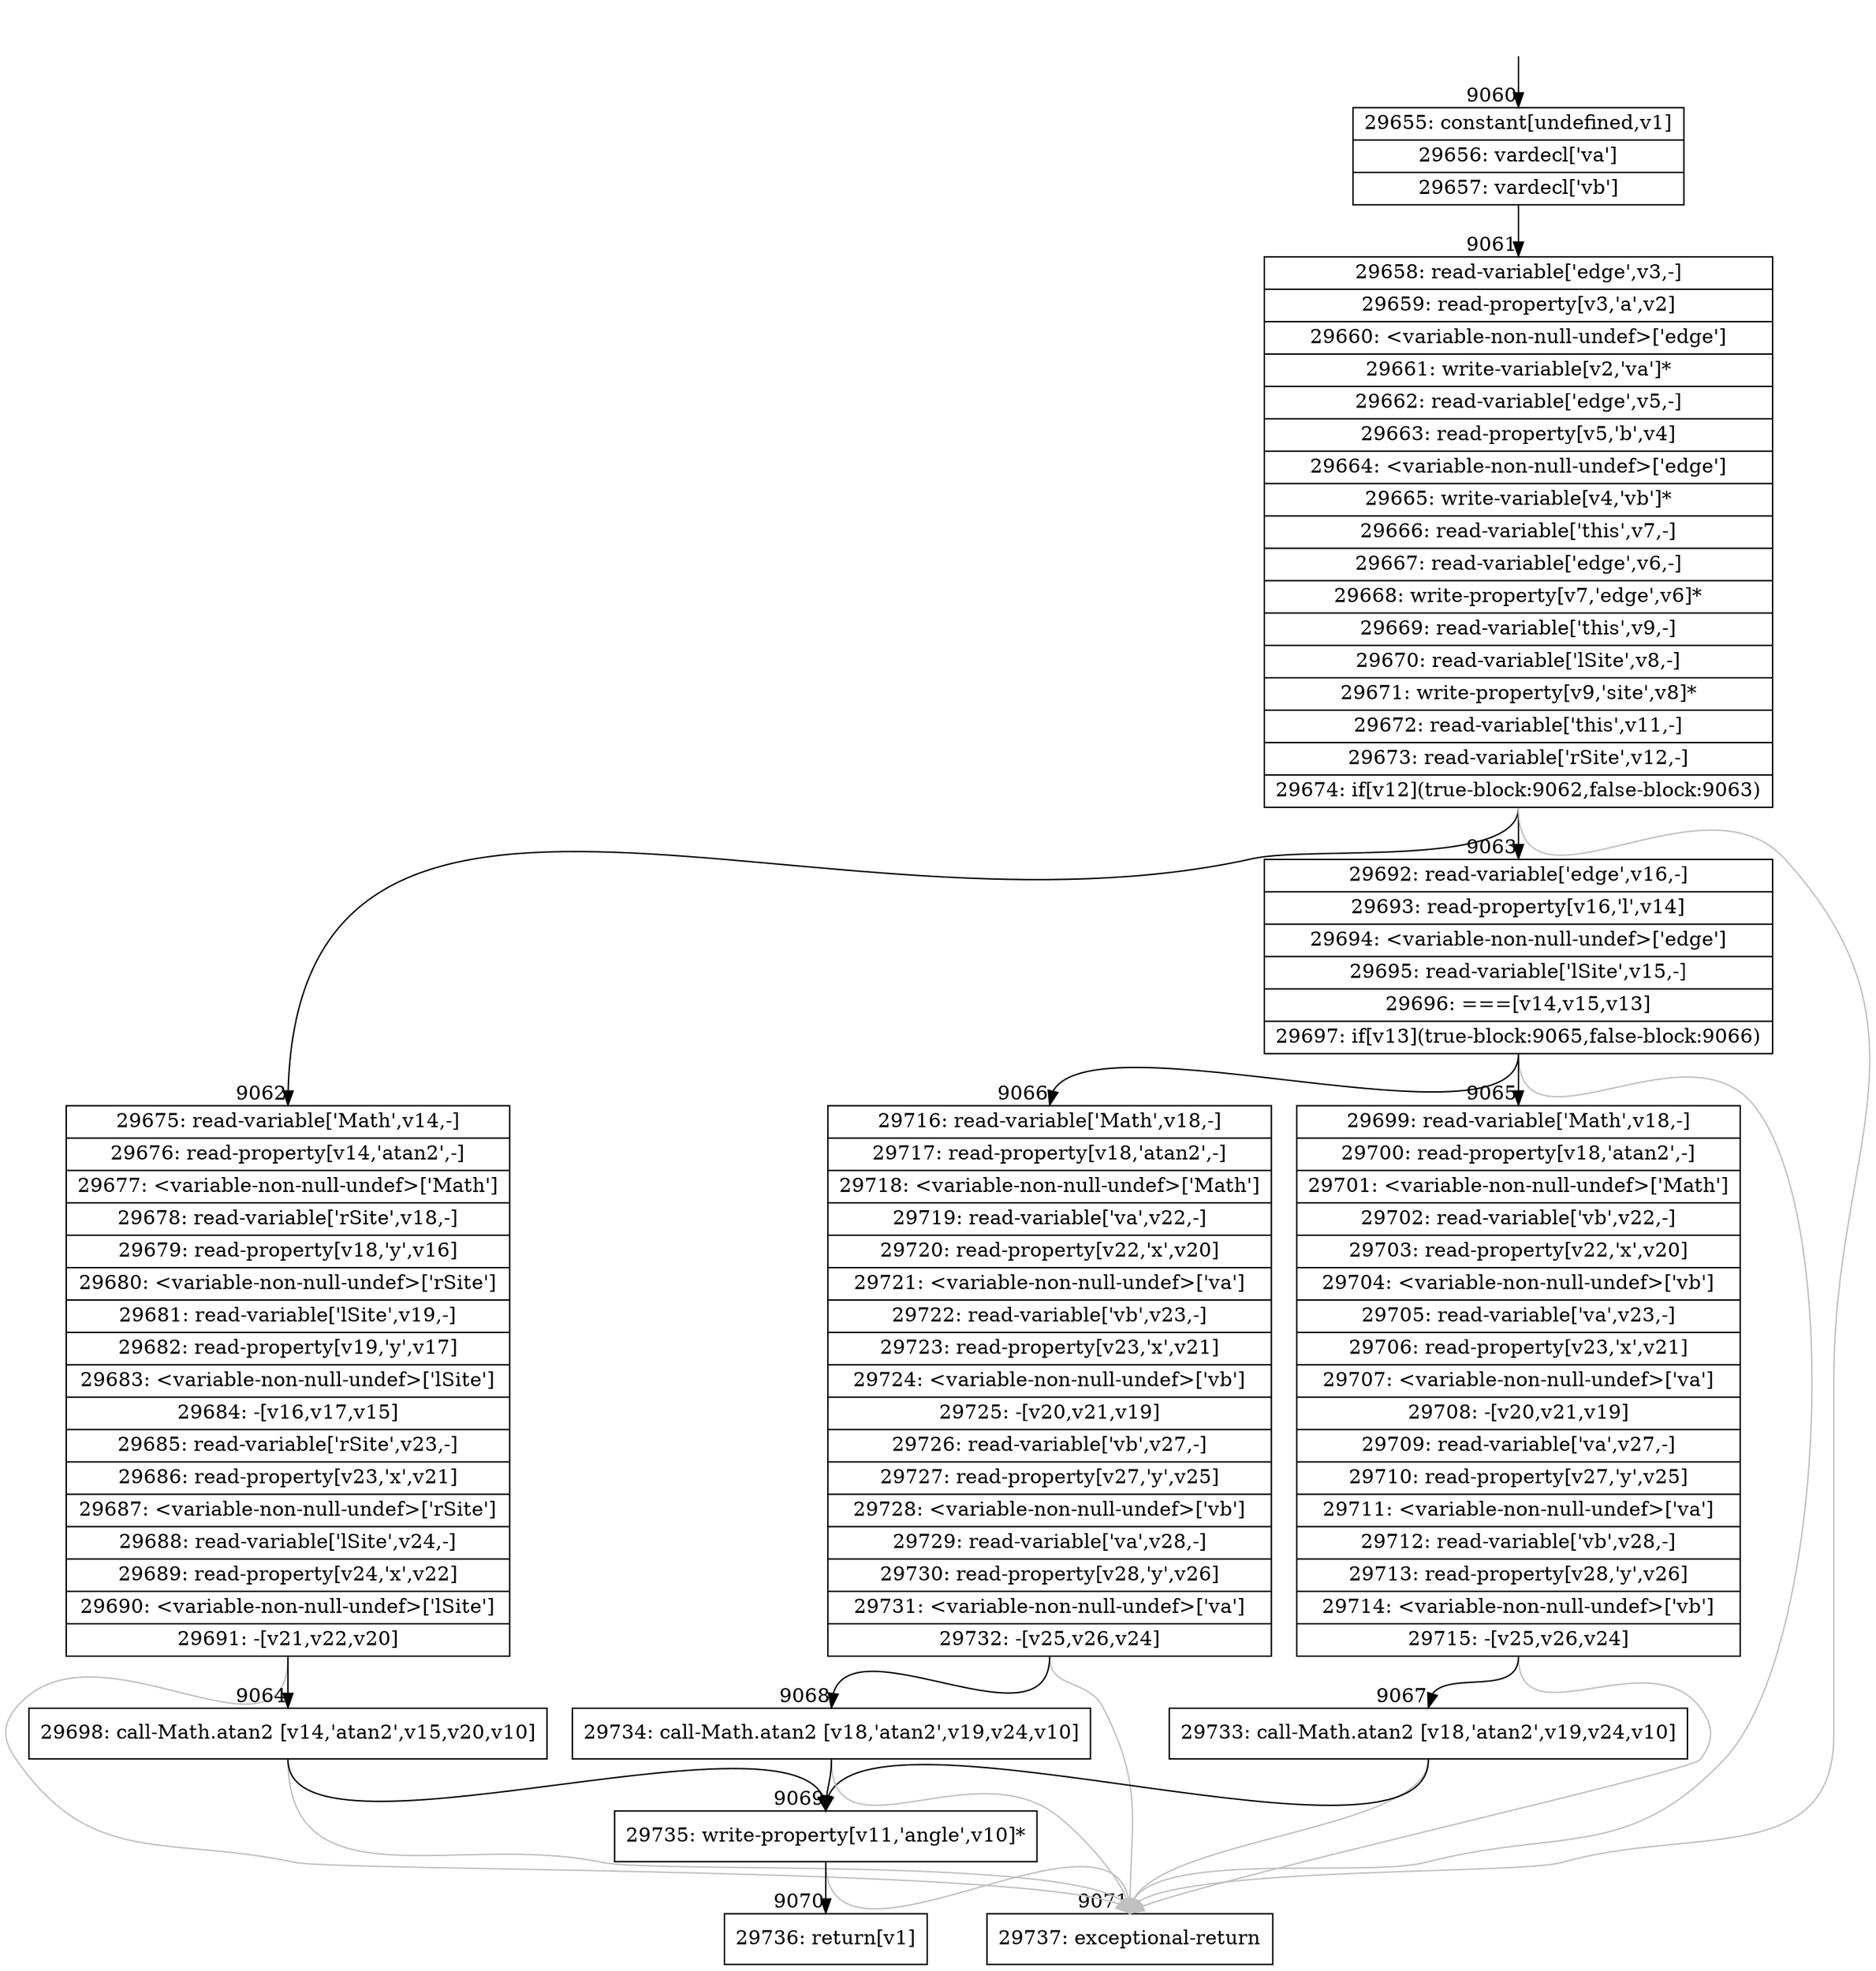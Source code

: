 digraph {
rankdir="TD"
BB_entry841[shape=none,label=""];
BB_entry841 -> BB9060 [tailport=s, headport=n, headlabel="    9060"]
BB9060 [shape=record label="{29655: constant[undefined,v1]|29656: vardecl['va']|29657: vardecl['vb']}" ] 
BB9060 -> BB9061 [tailport=s, headport=n, headlabel="      9061"]
BB9061 [shape=record label="{29658: read-variable['edge',v3,-]|29659: read-property[v3,'a',v2]|29660: \<variable-non-null-undef\>['edge']|29661: write-variable[v2,'va']*|29662: read-variable['edge',v5,-]|29663: read-property[v5,'b',v4]|29664: \<variable-non-null-undef\>['edge']|29665: write-variable[v4,'vb']*|29666: read-variable['this',v7,-]|29667: read-variable['edge',v6,-]|29668: write-property[v7,'edge',v6]*|29669: read-variable['this',v9,-]|29670: read-variable['lSite',v8,-]|29671: write-property[v9,'site',v8]*|29672: read-variable['this',v11,-]|29673: read-variable['rSite',v12,-]|29674: if[v12](true-block:9062,false-block:9063)}" ] 
BB9061 -> BB9062 [tailport=s, headport=n, headlabel="      9062"]
BB9061 -> BB9063 [tailport=s, headport=n, headlabel="      9063"]
BB9061 -> BB9071 [tailport=s, headport=n, color=gray, headlabel="      9071"]
BB9062 [shape=record label="{29675: read-variable['Math',v14,-]|29676: read-property[v14,'atan2',-]|29677: \<variable-non-null-undef\>['Math']|29678: read-variable['rSite',v18,-]|29679: read-property[v18,'y',v16]|29680: \<variable-non-null-undef\>['rSite']|29681: read-variable['lSite',v19,-]|29682: read-property[v19,'y',v17]|29683: \<variable-non-null-undef\>['lSite']|29684: -[v16,v17,v15]|29685: read-variable['rSite',v23,-]|29686: read-property[v23,'x',v21]|29687: \<variable-non-null-undef\>['rSite']|29688: read-variable['lSite',v24,-]|29689: read-property[v24,'x',v22]|29690: \<variable-non-null-undef\>['lSite']|29691: -[v21,v22,v20]}" ] 
BB9062 -> BB9064 [tailport=s, headport=n, headlabel="      9064"]
BB9062 -> BB9071 [tailport=s, headport=n, color=gray]
BB9063 [shape=record label="{29692: read-variable['edge',v16,-]|29693: read-property[v16,'l',v14]|29694: \<variable-non-null-undef\>['edge']|29695: read-variable['lSite',v15,-]|29696: ===[v14,v15,v13]|29697: if[v13](true-block:9065,false-block:9066)}" ] 
BB9063 -> BB9065 [tailport=s, headport=n, headlabel="      9065"]
BB9063 -> BB9066 [tailport=s, headport=n, headlabel="      9066"]
BB9063 -> BB9071 [tailport=s, headport=n, color=gray]
BB9064 [shape=record label="{29698: call-Math.atan2 [v14,'atan2',v15,v20,v10]}" ] 
BB9064 -> BB9069 [tailport=s, headport=n, headlabel="      9069"]
BB9064 -> BB9071 [tailport=s, headport=n, color=gray]
BB9065 [shape=record label="{29699: read-variable['Math',v18,-]|29700: read-property[v18,'atan2',-]|29701: \<variable-non-null-undef\>['Math']|29702: read-variable['vb',v22,-]|29703: read-property[v22,'x',v20]|29704: \<variable-non-null-undef\>['vb']|29705: read-variable['va',v23,-]|29706: read-property[v23,'x',v21]|29707: \<variable-non-null-undef\>['va']|29708: -[v20,v21,v19]|29709: read-variable['va',v27,-]|29710: read-property[v27,'y',v25]|29711: \<variable-non-null-undef\>['va']|29712: read-variable['vb',v28,-]|29713: read-property[v28,'y',v26]|29714: \<variable-non-null-undef\>['vb']|29715: -[v25,v26,v24]}" ] 
BB9065 -> BB9067 [tailport=s, headport=n, headlabel="      9067"]
BB9065 -> BB9071 [tailport=s, headport=n, color=gray]
BB9066 [shape=record label="{29716: read-variable['Math',v18,-]|29717: read-property[v18,'atan2',-]|29718: \<variable-non-null-undef\>['Math']|29719: read-variable['va',v22,-]|29720: read-property[v22,'x',v20]|29721: \<variable-non-null-undef\>['va']|29722: read-variable['vb',v23,-]|29723: read-property[v23,'x',v21]|29724: \<variable-non-null-undef\>['vb']|29725: -[v20,v21,v19]|29726: read-variable['vb',v27,-]|29727: read-property[v27,'y',v25]|29728: \<variable-non-null-undef\>['vb']|29729: read-variable['va',v28,-]|29730: read-property[v28,'y',v26]|29731: \<variable-non-null-undef\>['va']|29732: -[v25,v26,v24]}" ] 
BB9066 -> BB9068 [tailport=s, headport=n, headlabel="      9068"]
BB9066 -> BB9071 [tailport=s, headport=n, color=gray]
BB9067 [shape=record label="{29733: call-Math.atan2 [v18,'atan2',v19,v24,v10]}" ] 
BB9067 -> BB9069 [tailport=s, headport=n]
BB9067 -> BB9071 [tailport=s, headport=n, color=gray]
BB9068 [shape=record label="{29734: call-Math.atan2 [v18,'atan2',v19,v24,v10]}" ] 
BB9068 -> BB9069 [tailport=s, headport=n]
BB9068 -> BB9071 [tailport=s, headport=n, color=gray]
BB9069 [shape=record label="{29735: write-property[v11,'angle',v10]*}" ] 
BB9069 -> BB9070 [tailport=s, headport=n, headlabel="      9070"]
BB9069 -> BB9071 [tailport=s, headport=n, color=gray]
BB9070 [shape=record label="{29736: return[v1]}" ] 
BB9071 [shape=record label="{29737: exceptional-return}" ] 
//#$~ 5232
}
